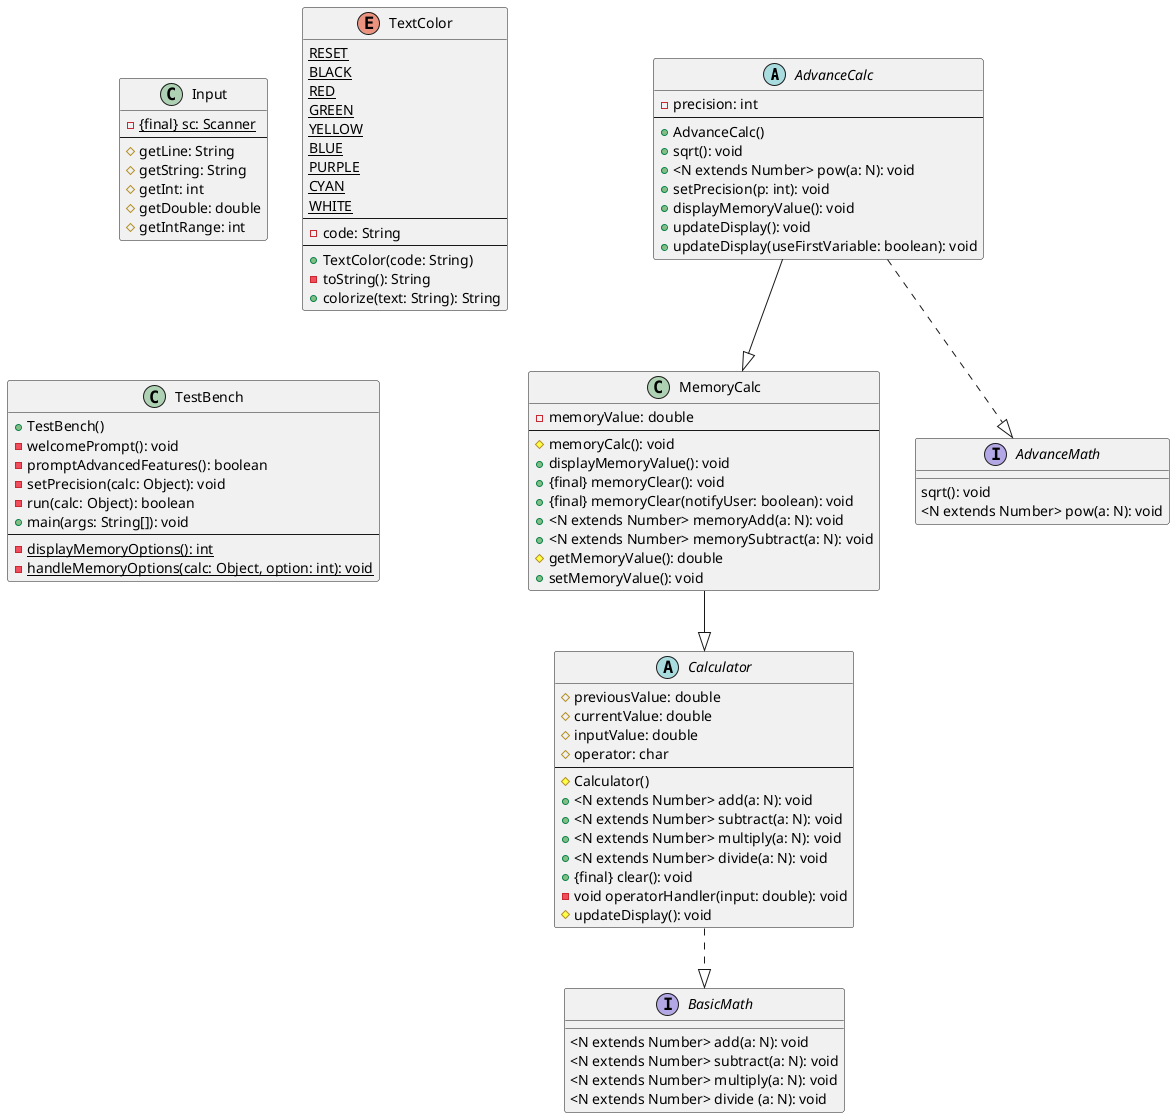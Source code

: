 @startuml "Class Diagram"
abstract class AdvanceCalc {
    - precision: int
	--
    + AdvanceCalc()
    + sqrt(): void
    + <N extends Number> pow(a: N): void
    + setPrecision(p: int): void
    + displayMemoryValue(): void
    + updateDisplay(): void
    + updateDisplay(useFirstVariable: boolean): void
}

class MemoryCalc {
	- memoryValue: double
	--
	# memoryCalc(): void
	+ displayMemoryValue(): void
	+ {final} memoryClear(): void
	+ {final} memoryClear(notifyUser: boolean): void
	+ <N extends Number> memoryAdd(a: N): void
	+ <N extends Number> memorySubtract(a: N): void
	# getMemoryValue(): double
	+ setMemoryValue(): void
}

abstract class Calculator {
	# previousValue: double
	# currentValue: double
	# inputValue: double
	# operator: char
	--
	# Calculator()
	+ <N extends Number> add(a: N): void
	+ <N extends Number> subtract(a: N): void
	+ <N extends Number> multiply(a: N): void
	+ <N extends Number> divide(a: N): void
	+ {final} clear(): void
	- void operatorHandler(input: double): void
	# updateDisplay(): void
}

class Input {
	- {static} {final} sc: Scanner
	--
	# getLine: String
	# getString: String
	# getInt: int
	# getDouble: double
	# getIntRange: int
}

enum TextColor {
    {static} RESET
    {static} BLACK
    {static} RED
    {static} GREEN
    {static} YELLOW
    {static} BLUE
    {static} PURPLE
    {static} CYAN
    {static} WHITE
    --
    - code: String
    --
    + TextColor(code: String)
    - toString(): String
    + colorize(text: String): String
}

class TestBench {
    + TestBench()
    - welcomePrompt(): void
    - promptAdvancedFeatures(): boolean
    - setPrecision(calc: Object): void
    - run(calc: Object): boolean
    + main(args: String[]): void
    --
    - {static} displayMemoryOptions(): int
    - {static} handleMemoryOptions(calc: Object, option: int): void
}

interface BasicMath {
	<N extends Number> add(a: N): void
	<N extends Number> subtract(a: N): void
	<N extends Number> multiply(a: N): void
	<N extends Number> divide (a: N): void
}

interface AdvanceMath {
	sqrt(): void
	<N extends Number> pow(a: N): void
}

MemoryCalc --|> Calculator
AdvanceCalc --|> MemoryCalc

Calculator ..|> BasicMath
AdvanceCalc ..|> AdvanceMath

@enduml
